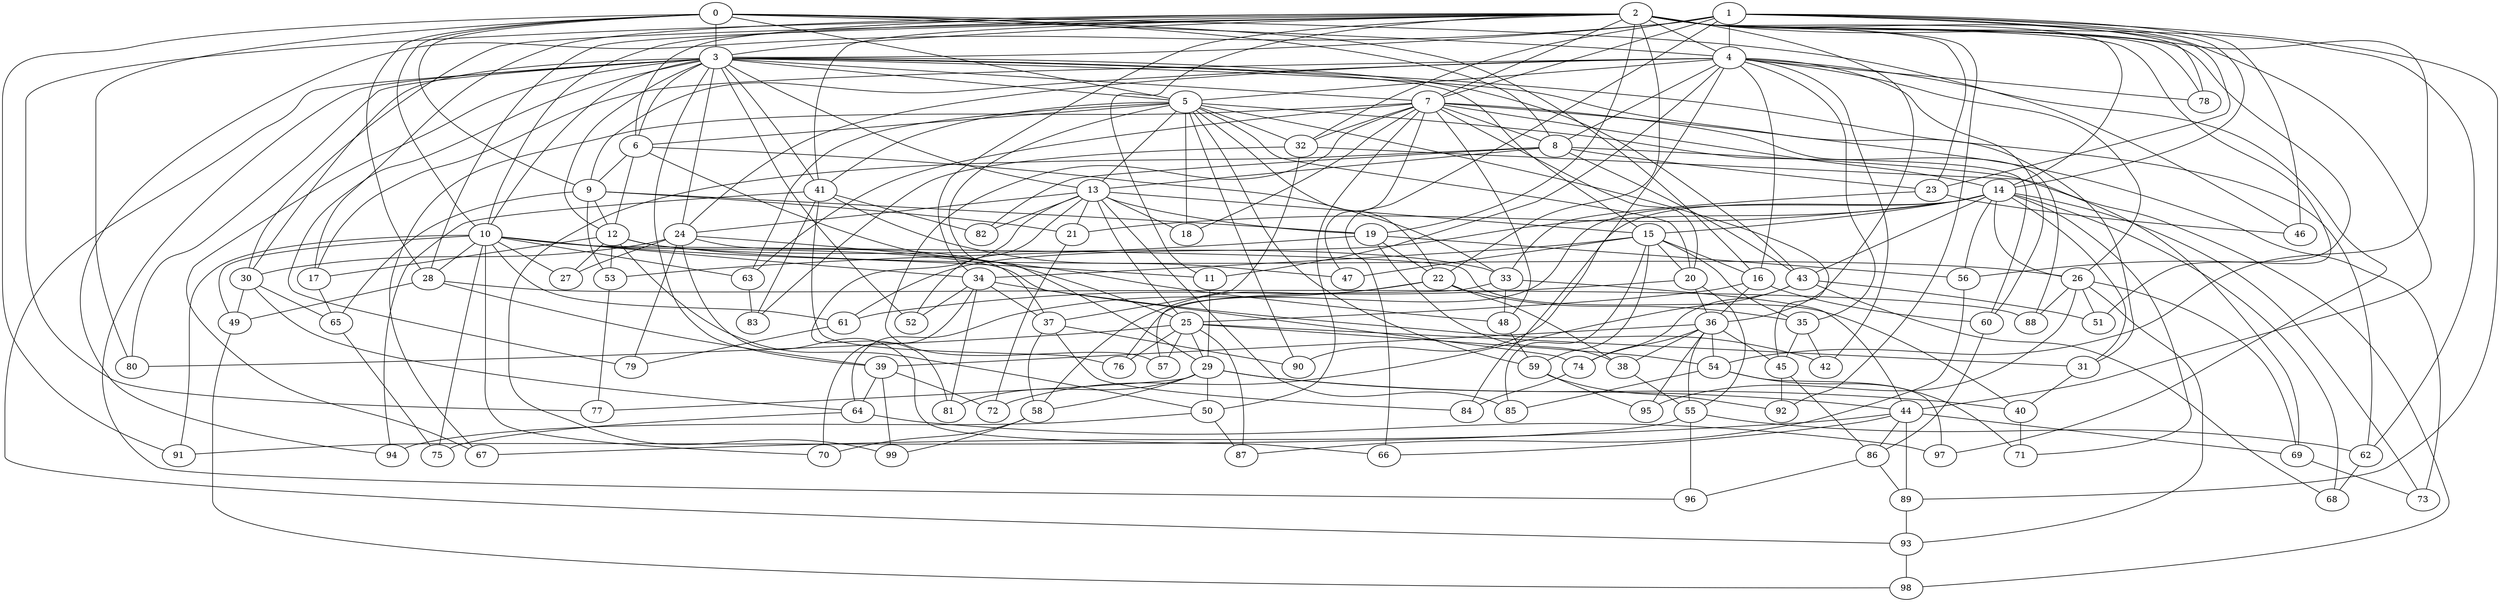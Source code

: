 strict graph "barabasi_albert_graph(100,3)" {
0;
1;
2;
3;
4;
5;
6;
7;
8;
9;
10;
11;
12;
13;
14;
15;
16;
17;
18;
19;
20;
21;
22;
23;
24;
25;
26;
27;
28;
29;
30;
31;
32;
33;
34;
35;
36;
37;
38;
39;
40;
41;
42;
43;
44;
45;
46;
47;
48;
49;
50;
51;
52;
53;
54;
55;
56;
57;
58;
59;
60;
61;
62;
63;
64;
65;
66;
67;
68;
69;
70;
71;
72;
73;
74;
75;
76;
77;
78;
79;
80;
81;
82;
83;
84;
85;
86;
87;
88;
89;
90;
91;
92;
93;
94;
95;
96;
97;
98;
99;
0 -- 80  [is_available=True, prob="0.228175436423"];
0 -- 3  [is_available=True, prob="0.122390014435"];
0 -- 4  [is_available=True, prob="1.0"];
0 -- 5  [is_available=True, prob="0.739405952909"];
0 -- 8  [is_available=True, prob="0.26615629889"];
0 -- 9  [is_available=True, prob="1.0"];
0 -- 10  [is_available=True, prob="0.478946484987"];
0 -- 46  [is_available=True, prob="0.287701384051"];
0 -- 16  [is_available=True, prob="0.018177323896"];
0 -- 91  [is_available=True, prob="0.471251757512"];
0 -- 28  [is_available=True, prob="0.794489397333"];
1 -- 32  [is_available=True, prob="0.0272026199314"];
1 -- 66  [is_available=True, prob="1.0"];
1 -- 3  [is_available=True, prob="1.0"];
1 -- 4  [is_available=True, prob="1.0"];
1 -- 7  [is_available=True, prob="0.434937610266"];
1 -- 78  [is_available=True, prob="1.0"];
1 -- 14  [is_available=True, prob="1.0"];
1 -- 46  [is_available=True, prob="0.618354816167"];
1 -- 23  [is_available=True, prob="0.250938958509"];
1 -- 89  [is_available=True, prob="1.0"];
1 -- 94  [is_available=True, prob="0.379093794033"];
2 -- 3  [is_available=True, prob="0.263185642739"];
2 -- 4  [is_available=True, prob="1.0"];
2 -- 6  [is_available=True, prob="1.0"];
2 -- 7  [is_available=True, prob="0.695098958922"];
2 -- 10  [is_available=True, prob="0.581987043888"];
2 -- 11  [is_available=True, prob="0.0237438961622"];
2 -- 14  [is_available=True, prob="0.512116128117"];
2 -- 17  [is_available=True, prob="0.887653436805"];
2 -- 19  [is_available=True, prob="1.0"];
2 -- 22  [is_available=True, prob="1.0"];
2 -- 23  [is_available=True, prob="0.507647627186"];
2 -- 28  [is_available=True, prob="0.404110727265"];
2 -- 30  [is_available=True, prob="0.247836163539"];
2 -- 34  [is_available=True, prob="0.508578754122"];
2 -- 36  [is_available=True, prob="0.125690274462"];
2 -- 41  [is_available=True, prob="0.216723479653"];
2 -- 44  [is_available=True, prob="0.106384014718"];
2 -- 51  [is_available=True, prob="0.340473154342"];
2 -- 54  [is_available=True, prob="0.399529222991"];
2 -- 56  [is_available=True, prob="0.710864768772"];
2 -- 62  [is_available=True, prob="0.0775945887738"];
2 -- 77  [is_available=True, prob="0.754074879995"];
2 -- 78  [is_available=True, prob="0.109699357468"];
2 -- 92  [is_available=True, prob="1.0"];
3 -- 5  [is_available=True, prob="1.0"];
3 -- 6  [is_available=True, prob="0.445147901185"];
3 -- 7  [is_available=True, prob="0.0206993166355"];
3 -- 10  [is_available=True, prob="1.0"];
3 -- 12  [is_available=True, prob="0.184686466242"];
3 -- 13  [is_available=True, prob="1.0"];
3 -- 15  [is_available=True, prob="0.416459401091"];
3 -- 24  [is_available=True, prob="0.818861185547"];
3 -- 30  [is_available=True, prob="0.307495934272"];
3 -- 31  [is_available=True, prob="0.506826575861"];
3 -- 39  [is_available=True, prob="0.196250792233"];
3 -- 41  [is_available=True, prob="0.627746070527"];
3 -- 43  [is_available=True, prob="0.129239447778"];
3 -- 52  [is_available=True, prob="0.981984073243"];
3 -- 62  [is_available=True, prob="0.790255968238"];
3 -- 67  [is_available=True, prob="0.848367600381"];
3 -- 79  [is_available=True, prob="0.728765441021"];
3 -- 80  [is_available=True, prob="1.0"];
3 -- 93  [is_available=True, prob="1.0"];
3 -- 96  [is_available=True, prob="0.741297738147"];
4 -- 35  [is_available=True, prob="0.895580013391"];
4 -- 5  [is_available=True, prob="0.0407015430679"];
4 -- 97  [is_available=True, prob="0.692146592779"];
4 -- 8  [is_available=True, prob="0.373353038119"];
4 -- 9  [is_available=True, prob="1.0"];
4 -- 42  [is_available=True, prob="0.0404360133002"];
4 -- 11  [is_available=True, prob="0.992546477493"];
4 -- 78  [is_available=True, prob="0.237952700146"];
4 -- 16  [is_available=True, prob="0.559169636804"];
4 -- 17  [is_available=True, prob="0.616241486929"];
4 -- 84  [is_available=True, prob="0.95618441604"];
4 -- 24  [is_available=True, prob="0.958063891561"];
4 -- 26  [is_available=True, prob="0.290873963641"];
4 -- 60  [is_available=True, prob="0.116379561959"];
5 -- 32  [is_available=True, prob="1.0"];
5 -- 6  [is_available=True, prob="0.789357436313"];
5 -- 41  [is_available=True, prob="1.0"];
5 -- 13  [is_available=True, prob="1.0"];
5 -- 45  [is_available=True, prob="0.614191046758"];
5 -- 18  [is_available=True, prob="0.854158072596"];
5 -- 20  [is_available=True, prob="0.430884825961"];
5 -- 22  [is_available=True, prob="1.0"];
5 -- 90  [is_available=True, prob="0.887062957788"];
5 -- 59  [is_available=True, prob="1.0"];
5 -- 60  [is_available=True, prob="0.431768737339"];
5 -- 29  [is_available=True, prob="1.0"];
5 -- 63  [is_available=True, prob="1.0"];
6 -- 33  [is_available=True, prob="0.438179051456"];
6 -- 9  [is_available=True, prob="0.889296103731"];
6 -- 12  [is_available=True, prob="0.00721025265351"];
6 -- 25  [is_available=True, prob="0.83845563229"];
7 -- 32  [is_available=True, prob="0.0153498704567"];
7 -- 8  [is_available=True, prob="0.446995918045"];
7 -- 73  [is_available=True, prob="0.991049671629"];
7 -- 50  [is_available=True, prob="0.437216158984"];
7 -- 14  [is_available=True, prob="0.223142689953"];
7 -- 47  [is_available=True, prob="1.0"];
7 -- 48  [is_available=True, prob="0.973991032556"];
7 -- 18  [is_available=True, prob="0.18462684082"];
7 -- 67  [is_available=True, prob="1.0"];
7 -- 20  [is_available=True, prob="0.0231760406549"];
7 -- 88  [is_available=True, prob="0.200116782855"];
7 -- 57  [is_available=True, prob="0.868042402557"];
7 -- 63  [is_available=True, prob="0.248037592175"];
8 -- 99  [is_available=True, prob="1.0"];
8 -- 69  [is_available=True, prob="1.0"];
8 -- 43  [is_available=True, prob="0.731635880595"];
8 -- 13  [is_available=True, prob="0.361638693936"];
8 -- 82  [is_available=True, prob="0.71485742557"];
8 -- 23  [is_available=True, prob="1.0"];
9 -- 65  [is_available=True, prob="0.632000990798"];
9 -- 12  [is_available=True, prob="1.0"];
9 -- 19  [is_available=True, prob="1.0"];
9 -- 21  [is_available=True, prob="0.332175508804"];
9 -- 53  [is_available=True, prob="0.258508461334"];
10 -- 70  [is_available=True, prob="0.0845321256305"];
10 -- 40  [is_available=True, prob="1.0"];
10 -- 91  [is_available=True, prob="0.964713760765"];
10 -- 74  [is_available=True, prob="1.0"];
10 -- 11  [is_available=True, prob="1.0"];
10 -- 34  [is_available=True, prob="1.0"];
10 -- 49  [is_available=True, prob="1.0"];
10 -- 75  [is_available=True, prob="0.924246259249"];
10 -- 27  [is_available=True, prob="0.577530449812"];
10 -- 28  [is_available=True, prob="0.581544835221"];
10 -- 61  [is_available=True, prob="0.0251547669501"];
10 -- 63  [is_available=True, prob="0.787575040608"];
11 -- 29  [is_available=True, prob="1.0"];
12 -- 33  [is_available=True, prob="0.143660864698"];
12 -- 17  [is_available=True, prob="0.715021487832"];
12 -- 50  [is_available=True, prob="0.35340862964"];
12 -- 53  [is_available=True, prob="0.845309186875"];
12 -- 26  [is_available=True, prob="0.316359676594"];
12 -- 27  [is_available=True, prob="0.571960184948"];
13 -- 82  [is_available=True, prob="1.0"];
13 -- 15  [is_available=True, prob="0.442813278193"];
13 -- 81  [is_available=True, prob="0.487956550667"];
13 -- 18  [is_available=True, prob="0.187141627214"];
13 -- 19  [is_available=True, prob="0.956041518005"];
13 -- 52  [is_available=True, prob="1.0"];
13 -- 21  [is_available=True, prob="1.0"];
13 -- 24  [is_available=True, prob="0.456703555518"];
13 -- 25  [is_available=True, prob="1.0"];
13 -- 85  [is_available=True, prob="0.891507927541"];
14 -- 71  [is_available=True, prob="0.401851744871"];
14 -- 68  [is_available=True, prob="0.622114210197"];
14 -- 73  [is_available=True, prob="0.507546778679"];
14 -- 43  [is_available=True, prob="0.69076106974"];
14 -- 76  [is_available=True, prob="1.0"];
14 -- 15  [is_available=True, prob="0.338316710495"];
14 -- 90  [is_available=True, prob="0.558293120224"];
14 -- 21  [is_available=True, prob="0.701223876927"];
14 -- 56  [is_available=True, prob="0.608092072316"];
14 -- 26  [is_available=True, prob="0.976498799884"];
14 -- 61  [is_available=True, prob="1.0"];
14 -- 31  [is_available=True, prob="0.643195404081"];
15 -- 34  [is_available=True, prob="1.0"];
15 -- 47  [is_available=True, prob="1.0"];
15 -- 16  [is_available=True, prob="0.489487560138"];
15 -- 35  [is_available=True, prob="1.0"];
15 -- 20  [is_available=True, prob="0.915408699786"];
15 -- 85  [is_available=True, prob="0.157816590843"];
15 -- 59  [is_available=True, prob="1.0"];
16 -- 25  [is_available=True, prob="0.445062850661"];
16 -- 60  [is_available=True, prob="1.0"];
16 -- 36  [is_available=True, prob="0.170662936647"];
17 -- 65  [is_available=True, prob="0.993124519557"];
19 -- 38  [is_available=True, prob="0.512360781656"];
19 -- 53  [is_available=True, prob="1.0"];
19 -- 22  [is_available=True, prob="0.138506769051"];
19 -- 56  [is_available=True, prob="0.921531681755"];
20 -- 36  [is_available=True, prob="0.567266281628"];
20 -- 55  [is_available=True, prob="1.0"];
20 -- 61  [is_available=True, prob="0.885889784893"];
21 -- 72  [is_available=True, prob="0.029616860874"];
22 -- 64  [is_available=True, prob="1.0"];
22 -- 35  [is_available=True, prob="0.391892268287"];
22 -- 38  [is_available=True, prob="0.123874843464"];
22 -- 58  [is_available=True, prob="0.505586561987"];
23 -- 46  [is_available=True, prob="0.225161729986"];
23 -- 33  [is_available=True, prob="0.665020095273"];
24 -- 66  [is_available=True, prob="0.266838970907"];
24 -- 37  [is_available=True, prob="1.0"];
24 -- 79  [is_available=True, prob="0.591657869107"];
24 -- 48  [is_available=True, prob="0.389707383985"];
24 -- 27  [is_available=True, prob="0.197389900788"];
24 -- 30  [is_available=True, prob="0.657441502514"];
25 -- 80  [is_available=True, prob="0.505290611055"];
25 -- 76  [is_available=True, prob="0.655647961377"];
25 -- 54  [is_available=True, prob="0.832025274859"];
25 -- 87  [is_available=True, prob="1.0"];
25 -- 57  [is_available=True, prob="0.868997584406"];
25 -- 29  [is_available=True, prob="0.505763208425"];
25 -- 31  [is_available=True, prob="0.733390582903"];
26 -- 69  [is_available=True, prob="0.614532680199"];
26 -- 51  [is_available=True, prob="0.448187213145"];
26 -- 88  [is_available=True, prob="0.660481140365"];
26 -- 93  [is_available=True, prob="0.33408769045"];
26 -- 95  [is_available=True, prob="0.0849568299141"];
28 -- 39  [is_available=True, prob="0.181026797796"];
28 -- 49  [is_available=True, prob="1.0"];
28 -- 88  [is_available=True, prob="0.958073480746"];
29 -- 40  [is_available=True, prob="1.0"];
29 -- 44  [is_available=True, prob="1.0"];
29 -- 77  [is_available=True, prob="0.135245592738"];
29 -- 81  [is_available=True, prob="0.315980591638"];
29 -- 50  [is_available=True, prob="0.521380850028"];
29 -- 58  [is_available=True, prob="0.223239072702"];
30 -- 64  [is_available=True, prob="1.0"];
30 -- 65  [is_available=True, prob="1.0"];
30 -- 49  [is_available=True, prob="0.335121252751"];
31 -- 40  [is_available=True, prob="1.0"];
32 -- 98  [is_available=True, prob="0.742013971817"];
32 -- 37  [is_available=True, prob="0.147485658884"];
32 -- 83  [is_available=True, prob="0.657913691512"];
33 -- 44  [is_available=True, prob="1.0"];
33 -- 48  [is_available=True, prob="1.0"];
33 -- 57  [is_available=True, prob="0.135969565745"];
34 -- 37  [is_available=True, prob="0.279938359007"];
34 -- 70  [is_available=True, prob="0.17304663996"];
34 -- 42  [is_available=True, prob="0.176740287594"];
34 -- 81  [is_available=True, prob="0.243791569888"];
34 -- 52  [is_available=True, prob="0.236028464548"];
35 -- 42  [is_available=True, prob="1.0"];
35 -- 45  [is_available=True, prob="0.828925071886"];
36 -- 38  [is_available=True, prob="0.73439383888"];
36 -- 39  [is_available=True, prob="0.727060377038"];
36 -- 74  [is_available=True, prob="0.987655761466"];
36 -- 45  [is_available=True, prob="0.125665006241"];
36 -- 54  [is_available=True, prob="0.557645568097"];
36 -- 55  [is_available=True, prob="0.900288152028"];
36 -- 95  [is_available=True, prob="0.820211131957"];
37 -- 84  [is_available=True, prob="1.0"];
37 -- 90  [is_available=True, prob="1.0"];
37 -- 58  [is_available=True, prob="1.0"];
38 -- 55  [is_available=True, prob="0.546222939883"];
39 -- 64  [is_available=True, prob="0.90220737274"];
39 -- 72  [is_available=True, prob="1.0"];
39 -- 99  [is_available=True, prob="1.0"];
40 -- 71  [is_available=True, prob="0.143385932209"];
41 -- 76  [is_available=True, prob="0.0620321896341"];
41 -- 47  [is_available=True, prob="0.905451001152"];
41 -- 82  [is_available=True, prob="1.0"];
41 -- 83  [is_available=True, prob="0.66583845914"];
41 -- 94  [is_available=True, prob="1.0"];
43 -- 68  [is_available=True, prob="0.376860931329"];
43 -- 74  [is_available=True, prob="1.0"];
43 -- 72  [is_available=True, prob="1.0"];
43 -- 51  [is_available=True, prob="0.948345542032"];
44 -- 67  [is_available=True, prob="0.687341820921"];
44 -- 69  [is_available=True, prob="1.0"];
44 -- 66  [is_available=True, prob="0.223538252466"];
44 -- 86  [is_available=True, prob="0.730290839961"];
44 -- 89  [is_available=True, prob="0.795352252007"];
45 -- 92  [is_available=True, prob="1.0"];
45 -- 86  [is_available=True, prob="0.000210797153685"];
48 -- 59  [is_available=True, prob="0.436871744003"];
49 -- 98  [is_available=True, prob="0.90052188914"];
50 -- 87  [is_available=True, prob="1.0"];
50 -- 94  [is_available=True, prob="1.0"];
53 -- 77  [is_available=True, prob="1.0"];
54 -- 97  [is_available=True, prob="0.826756500914"];
54 -- 71  [is_available=True, prob="1.0"];
54 -- 85  [is_available=True, prob="0.6058186333"];
55 -- 96  [is_available=True, prob="0.0765080889078"];
55 -- 91  [is_available=True, prob="0.044330289245"];
55 -- 62  [is_available=True, prob="0.453590869425"];
56 -- 87  [is_available=True, prob="0.152751482786"];
58 -- 99  [is_available=True, prob="1.0"];
58 -- 70  [is_available=True, prob="0.0954173238621"];
59 -- 95  [is_available=True, prob="0.0864812190749"];
59 -- 92  [is_available=True, prob="0.567019273248"];
60 -- 86  [is_available=True, prob="1.0"];
61 -- 79  [is_available=True, prob="0.0117680040695"];
62 -- 68  [is_available=True, prob="1.0"];
63 -- 83  [is_available=True, prob="0.834744314513"];
64 -- 97  [is_available=True, prob="0.33250984099"];
64 -- 75  [is_available=True, prob="0.506890707355"];
65 -- 75  [is_available=True, prob="1.0"];
69 -- 73  [is_available=True, prob="0.824626405391"];
74 -- 84  [is_available=True, prob="0.572275000839"];
86 -- 96  [is_available=True, prob="0.269003503223"];
86 -- 89  [is_available=True, prob="1.0"];
89 -- 93  [is_available=True, prob="0.869709121323"];
93 -- 98  [is_available=True, prob="0.782745543729"];
}
